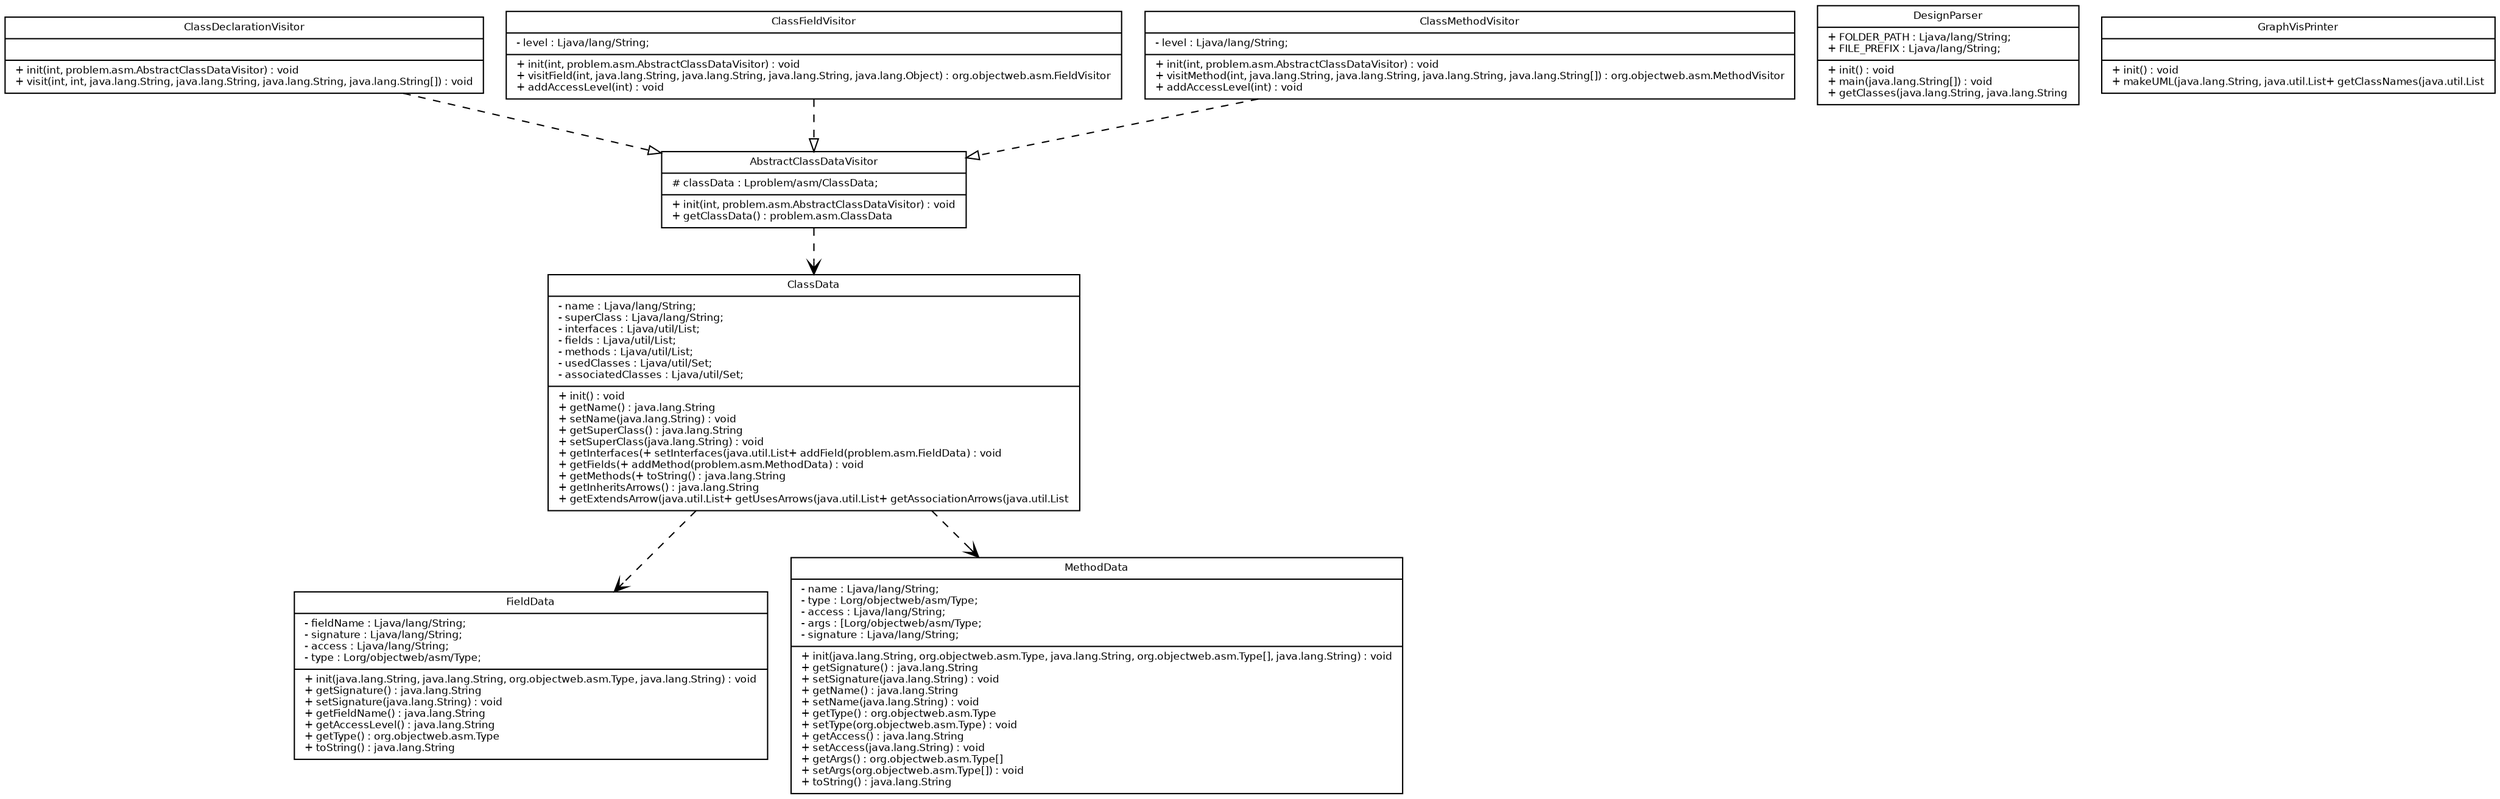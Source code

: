 digraph G {
fontname = " Bitstream Vera San"
fontsize =8
node [
fontname = "Bitstream Vera Sans"
fontsize =8
shape = "record"]
edge [
fontname = "Bitstream Vera Sans"
fontsize =8
]
AbstractClassDataVisitor [
label = "{AbstractClassDataVisitor|# classData : Lproblem/asm/ClassData;\l|+ init(int, problem.asm.AbstractClassDataVisitor) : void\l+ getClassData() : problem.asm.ClassData\l}"
]
edge [ 
arrowhead = "vee"
style = "dashed"
]
AbstractClassDataVisitor -> ClassData
ClassData [
label = "{ClassData|- name : Ljava/lang/String;\l- superClass : Ljava/lang/String;\l- interfaces : Ljava/util/List;\l- fields : Ljava/util/List;\l- methods : Ljava/util/List;\l- usedClasses : Ljava/util/Set;\l- associatedClasses : Ljava/util/Set;\l|+ init() : void\l+ getName() : java.lang.String\l+ setName(java.lang.String) : void\l+ getSuperClass() : java.lang.String\l+ setSuperClass(java.lang.String) : void\l+ getInterfaces(+ setInterfaces(java.util.List+ addField(problem.asm.FieldData) : void\l+ getFields(+ addMethod(problem.asm.MethodData) : void\l+ getMethods(+ toString() : java.lang.String\l+ getInheritsArrows() : java.lang.String\l+ getExtendsArrow(java.util.List+ getUsesArrows(java.util.List+ getAssociationArrows(java.util.List}"
]
edge [ 
arrowhead = "vee"
style = "dashed"
]
ClassData -> FieldData
ClassData -> MethodData
ClassDeclarationVisitor [
label = "{ClassDeclarationVisitor||+ init(int, problem.asm.AbstractClassDataVisitor) : void\l+ visit(int, int, java.lang.String, java.lang.String, java.lang.String, java.lang.String[]) : void\l}"
]
edge [ 
arrowhead = "empty"
]
ClassDeclarationVisitor -> AbstractClassDataVisitor
edge [ 
arrowhead = "vee"
style = "dashed"
]
ClassFieldVisitor [
label = "{ClassFieldVisitor|- level : Ljava/lang/String;\l|+ init(int, problem.asm.AbstractClassDataVisitor) : void\l+ visitField(int, java.lang.String, java.lang.String, java.lang.String, java.lang.Object) : org.objectweb.asm.FieldVisitor\l+ addAccessLevel(int) : void\l}"
]
edge [ 
arrowhead = "empty"
]
ClassFieldVisitor -> AbstractClassDataVisitor
edge [ 
arrowhead = "vee"
style = "dashed"
]
ClassMethodVisitor [
label = "{ClassMethodVisitor|- level : Ljava/lang/String;\l|+ init(int, problem.asm.AbstractClassDataVisitor) : void\l+ visitMethod(int, java.lang.String, java.lang.String, java.lang.String, java.lang.String[]) : org.objectweb.asm.MethodVisitor\l+ addAccessLevel(int) : void\l}"
]
edge [ 
arrowhead = "empty"
]
ClassMethodVisitor -> AbstractClassDataVisitor
edge [ 
arrowhead = "vee"
style = "dashed"
]
DesignParser [
label = "{DesignParser|+ FOLDER_PATH : Ljava/lang/String;\l+ FILE_PREFIX : Ljava/lang/String;\l|+ init() : void\l+ main(java.lang.String[]) : void\l+ getClasses(java.lang.String, java.lang.String}"
]
edge [ 
arrowhead = "vee"
style = "dashed"
]
FieldData [
label = "{FieldData|- fieldName : Ljava/lang/String;\l- signature : Ljava/lang/String;\l- access : Ljava/lang/String;\l- type : Lorg/objectweb/asm/Type;\l|+ init(java.lang.String, java.lang.String, org.objectweb.asm.Type, java.lang.String) : void\l+ getSignature() : java.lang.String\l+ setSignature(java.lang.String) : void\l+ getFieldName() : java.lang.String\l+ getAccessLevel() : java.lang.String\l+ getType() : org.objectweb.asm.Type\l+ toString() : java.lang.String\l}"
]
edge [ 
arrowhead = "vee"
style = "dashed"
]
GraphVisPrinter [
label = "{GraphVisPrinter||+ init() : void\l+ makeUML(java.lang.String, java.util.List+ getClassNames(java.util.List}"
]
edge [ 
arrowhead = "vee"
style = "dashed"
]
MethodData [
label = "{MethodData|- name : Ljava/lang/String;\l- type : Lorg/objectweb/asm/Type;\l- access : Ljava/lang/String;\l- args : [Lorg/objectweb/asm/Type;\l- signature : Ljava/lang/String;\l|+ init(java.lang.String, org.objectweb.asm.Type, java.lang.String, org.objectweb.asm.Type[], java.lang.String) : void\l+ getSignature() : java.lang.String\l+ setSignature(java.lang.String) : void\l+ getName() : java.lang.String\l+ setName(java.lang.String) : void\l+ getType() : org.objectweb.asm.Type\l+ setType(org.objectweb.asm.Type) : void\l+ getAccess() : java.lang.String\l+ setAccess(java.lang.String) : void\l+ getArgs() : org.objectweb.asm.Type[]\l+ setArgs(org.objectweb.asm.Type[]) : void\l+ toString() : java.lang.String\l}"
]
edge [ 
arrowhead = "vee"
style = "dashed"
]
}

